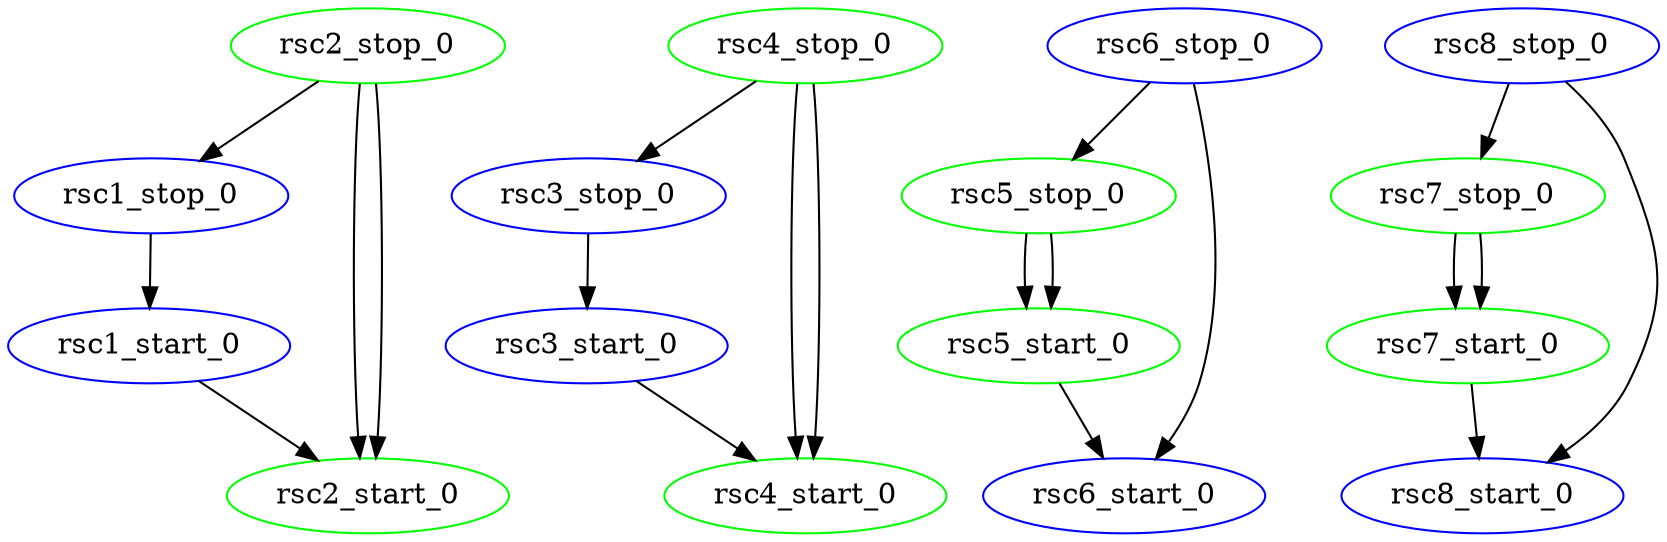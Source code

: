 digraph "g" {
	size = "30,30"
"rsc1_stop_0" [ color="blue" ]
"rsc1_start_0" [ color="blue" ]
"rsc2_stop_0" [ color="green" ]
"rsc2_start_0" [ color="green" ]
"rsc3_stop_0" [ color="blue" ]
"rsc3_start_0" [ color="blue" ]
"rsc4_stop_0" [ color="green" ]
"rsc4_start_0" [ color="green" ]
"rsc5_stop_0" [ color="green" ]
"rsc5_start_0" [ color="green" ]
"rsc6_stop_0" [ color="blue" ]
"rsc6_start_0" [ color="blue" ]
"rsc7_stop_0" [ color="green" ]
"rsc7_start_0" [ color="green" ]
"rsc8_stop_0" [ color="blue" ]
"rsc8_start_0" [ color="blue" ]
"rsc2_stop_0" -> "rsc1_stop_0"
"rsc1_stop_0" -> "rsc1_start_0"
"rsc1_start_0" -> "rsc2_start_0"
"rsc2_stop_0" -> "rsc2_start_0"
"rsc2_stop_0" -> "rsc2_start_0"
"rsc4_stop_0" -> "rsc3_stop_0"
"rsc3_stop_0" -> "rsc3_start_0"
"rsc3_start_0" -> "rsc4_start_0"
"rsc4_stop_0" -> "rsc4_start_0"
"rsc4_stop_0" -> "rsc4_start_0"
"rsc6_stop_0" -> "rsc5_stop_0"
"rsc5_stop_0" -> "rsc5_start_0"
"rsc5_stop_0" -> "rsc5_start_0"
"rsc5_start_0" -> "rsc6_start_0"
"rsc6_stop_0" -> "rsc6_start_0"
"rsc8_stop_0" -> "rsc7_stop_0"
"rsc7_stop_0" -> "rsc7_start_0"
"rsc7_stop_0" -> "rsc7_start_0"
"rsc7_start_0" -> "rsc8_start_0"
"rsc8_stop_0" -> "rsc8_start_0"
}
